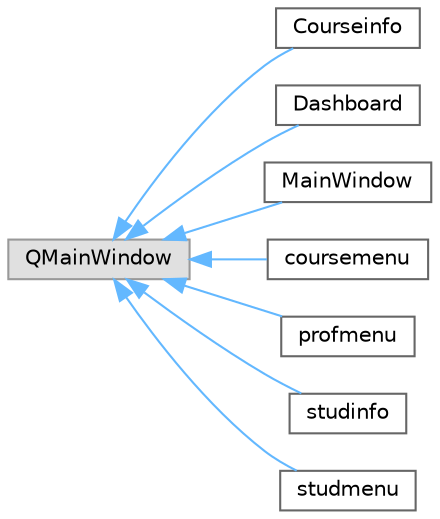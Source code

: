 digraph "Graphical Class Hierarchy"
{
 // LATEX_PDF_SIZE
  bgcolor="transparent";
  edge [fontname=Helvetica,fontsize=10,labelfontname=Helvetica,labelfontsize=10];
  node [fontname=Helvetica,fontsize=10,shape=box,height=0.2,width=0.4];
  rankdir="LR";
  Node0 [label="QMainWindow",height=0.2,width=0.4,color="grey60", fillcolor="#E0E0E0", style="filled",tooltip=" "];
  Node0 -> Node1 [dir="back",color="steelblue1",style="solid"];
  Node1 [label="Courseinfo",height=0.2,width=0.4,color="grey40", fillcolor="white", style="filled",URL="$class_courseinfo.html",tooltip=" "];
  Node0 -> Node2 [dir="back",color="steelblue1",style="solid"];
  Node2 [label="Dashboard",height=0.2,width=0.4,color="grey40", fillcolor="white", style="filled",URL="$class_dashboard.html",tooltip=" "];
  Node0 -> Node3 [dir="back",color="steelblue1",style="solid"];
  Node3 [label="MainWindow",height=0.2,width=0.4,color="grey40", fillcolor="white", style="filled",URL="$class_main_window.html",tooltip=" "];
  Node0 -> Node4 [dir="back",color="steelblue1",style="solid"];
  Node4 [label="coursemenu",height=0.2,width=0.4,color="grey40", fillcolor="white", style="filled",URL="$classcoursemenu.html",tooltip=" "];
  Node0 -> Node5 [dir="back",color="steelblue1",style="solid"];
  Node5 [label="profmenu",height=0.2,width=0.4,color="grey40", fillcolor="white", style="filled",URL="$classprofmenu.html",tooltip=" "];
  Node0 -> Node6 [dir="back",color="steelblue1",style="solid"];
  Node6 [label="studinfo",height=0.2,width=0.4,color="grey40", fillcolor="white", style="filled",URL="$classstudinfo.html",tooltip=" "];
  Node0 -> Node7 [dir="back",color="steelblue1",style="solid"];
  Node7 [label="studmenu",height=0.2,width=0.4,color="grey40", fillcolor="white", style="filled",URL="$classstudmenu.html",tooltip=" "];
}
